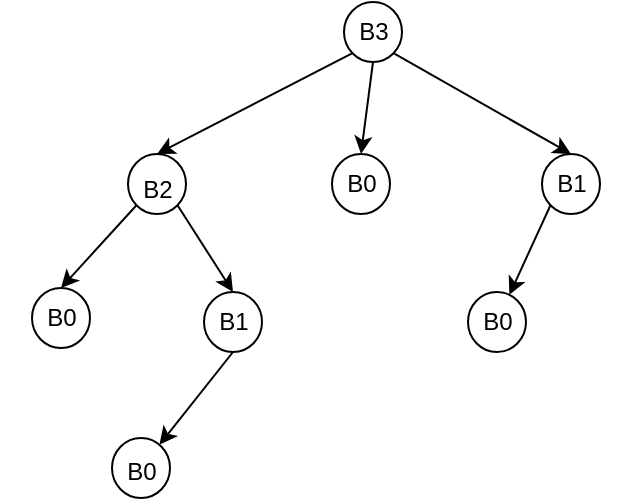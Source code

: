<mxfile version="16.5.3" type="github">
  <diagram id="zlLOG9Or9L5P5_C0e8p-" name="Page-1">
    <mxGraphModel dx="1038" dy="491" grid="0" gridSize="10" guides="1" tooltips="1" connect="1" arrows="1" fold="1" page="1" pageScale="1" pageWidth="827" pageHeight="1169" math="0" shadow="0">
      <root>
        <mxCell id="0" />
        <mxCell id="1" parent="0" />
        <mxCell id="uXigqeA88bS2lWBblAKE-9" style="rounded=0;orthogonalLoop=1;jettySize=auto;html=1;exitX=0;exitY=1;exitDx=0;exitDy=0;entryX=0.5;entryY=0;entryDx=0;entryDy=0;" edge="1" parent="1" source="uXigqeA88bS2lWBblAKE-1" target="uXigqeA88bS2lWBblAKE-2">
          <mxGeometry relative="1" as="geometry" />
        </mxCell>
        <mxCell id="uXigqeA88bS2lWBblAKE-10" style="edgeStyle=none;rounded=0;orthogonalLoop=1;jettySize=auto;html=1;exitX=0.5;exitY=1;exitDx=0;exitDy=0;entryX=0.5;entryY=0;entryDx=0;entryDy=0;" edge="1" parent="1" source="uXigqeA88bS2lWBblAKE-1" target="uXigqeA88bS2lWBblAKE-3">
          <mxGeometry relative="1" as="geometry" />
        </mxCell>
        <mxCell id="uXigqeA88bS2lWBblAKE-11" style="edgeStyle=none;rounded=0;orthogonalLoop=1;jettySize=auto;html=1;exitX=1;exitY=1;exitDx=0;exitDy=0;entryX=0.5;entryY=0;entryDx=0;entryDy=0;" edge="1" parent="1" source="uXigqeA88bS2lWBblAKE-1" target="uXigqeA88bS2lWBblAKE-4">
          <mxGeometry relative="1" as="geometry" />
        </mxCell>
        <mxCell id="uXigqeA88bS2lWBblAKE-1" value="" style="ellipse;whiteSpace=wrap;html=1;" vertex="1" parent="1">
          <mxGeometry x="344" y="75" width="29" height="30" as="geometry" />
        </mxCell>
        <mxCell id="uXigqeA88bS2lWBblAKE-12" style="edgeStyle=none;rounded=0;orthogonalLoop=1;jettySize=auto;html=1;exitX=0;exitY=1;exitDx=0;exitDy=0;entryX=0.5;entryY=0;entryDx=0;entryDy=0;" edge="1" parent="1" source="uXigqeA88bS2lWBblAKE-2" target="uXigqeA88bS2lWBblAKE-6">
          <mxGeometry relative="1" as="geometry" />
        </mxCell>
        <mxCell id="uXigqeA88bS2lWBblAKE-13" style="edgeStyle=none;rounded=0;orthogonalLoop=1;jettySize=auto;html=1;exitX=1;exitY=1;exitDx=0;exitDy=0;entryX=0.5;entryY=0;entryDx=0;entryDy=0;" edge="1" parent="1" source="uXigqeA88bS2lWBblAKE-2" target="uXigqeA88bS2lWBblAKE-7">
          <mxGeometry relative="1" as="geometry" />
        </mxCell>
        <mxCell id="uXigqeA88bS2lWBblAKE-2" value="" style="ellipse;whiteSpace=wrap;html=1;" vertex="1" parent="1">
          <mxGeometry x="236" y="151" width="29" height="30" as="geometry" />
        </mxCell>
        <mxCell id="uXigqeA88bS2lWBblAKE-3" value="" style="ellipse;whiteSpace=wrap;html=1;" vertex="1" parent="1">
          <mxGeometry x="338" y="151" width="29" height="30" as="geometry" />
        </mxCell>
        <mxCell id="uXigqeA88bS2lWBblAKE-15" style="edgeStyle=none;rounded=0;orthogonalLoop=1;jettySize=auto;html=1;exitX=0;exitY=1;exitDx=0;exitDy=0;" edge="1" parent="1" source="uXigqeA88bS2lWBblAKE-4" target="uXigqeA88bS2lWBblAKE-5">
          <mxGeometry relative="1" as="geometry" />
        </mxCell>
        <mxCell id="uXigqeA88bS2lWBblAKE-4" value="" style="ellipse;whiteSpace=wrap;html=1;" vertex="1" parent="1">
          <mxGeometry x="443" y="151" width="29" height="30" as="geometry" />
        </mxCell>
        <mxCell id="uXigqeA88bS2lWBblAKE-5" value="" style="ellipse;whiteSpace=wrap;html=1;" vertex="1" parent="1">
          <mxGeometry x="406" y="220" width="29" height="30" as="geometry" />
        </mxCell>
        <mxCell id="uXigqeA88bS2lWBblAKE-6" value="" style="ellipse;whiteSpace=wrap;html=1;" vertex="1" parent="1">
          <mxGeometry x="188" y="218" width="29" height="30" as="geometry" />
        </mxCell>
        <mxCell id="uXigqeA88bS2lWBblAKE-14" style="edgeStyle=none;rounded=0;orthogonalLoop=1;jettySize=auto;html=1;exitX=0.5;exitY=1;exitDx=0;exitDy=0;" edge="1" parent="1" source="uXigqeA88bS2lWBblAKE-7" target="uXigqeA88bS2lWBblAKE-8">
          <mxGeometry relative="1" as="geometry" />
        </mxCell>
        <mxCell id="uXigqeA88bS2lWBblAKE-7" value="" style="ellipse;whiteSpace=wrap;html=1;" vertex="1" parent="1">
          <mxGeometry x="274" y="220" width="29" height="30" as="geometry" />
        </mxCell>
        <mxCell id="uXigqeA88bS2lWBblAKE-8" value="" style="ellipse;whiteSpace=wrap;html=1;" vertex="1" parent="1">
          <mxGeometry x="228" y="293" width="29" height="30" as="geometry" />
        </mxCell>
        <mxCell id="uXigqeA88bS2lWBblAKE-16" value="B3" style="text;html=1;strokeColor=none;fillColor=none;align=center;verticalAlign=middle;whiteSpace=wrap;rounded=0;" vertex="1" parent="1">
          <mxGeometry x="328.5" y="75" width="60" height="30" as="geometry" />
        </mxCell>
        <mxCell id="uXigqeA88bS2lWBblAKE-17" value="B2" style="text;html=1;strokeColor=none;fillColor=none;align=center;verticalAlign=middle;whiteSpace=wrap;rounded=0;" vertex="1" parent="1">
          <mxGeometry x="220.5" y="154" width="60" height="30" as="geometry" />
        </mxCell>
        <mxCell id="uXigqeA88bS2lWBblAKE-18" value="B0" style="text;html=1;strokeColor=none;fillColor=none;align=center;verticalAlign=middle;whiteSpace=wrap;rounded=0;" vertex="1" parent="1">
          <mxGeometry x="322.5" y="151" width="60" height="30" as="geometry" />
        </mxCell>
        <mxCell id="uXigqeA88bS2lWBblAKE-19" value="B1" style="text;html=1;strokeColor=none;fillColor=none;align=center;verticalAlign=middle;whiteSpace=wrap;rounded=0;" vertex="1" parent="1">
          <mxGeometry x="427.5" y="151" width="60" height="30" as="geometry" />
        </mxCell>
        <mxCell id="uXigqeA88bS2lWBblAKE-20" value="B0" style="text;html=1;strokeColor=none;fillColor=none;align=center;verticalAlign=middle;whiteSpace=wrap;rounded=0;" vertex="1" parent="1">
          <mxGeometry x="390.5" y="220" width="60" height="30" as="geometry" />
        </mxCell>
        <mxCell id="uXigqeA88bS2lWBblAKE-21" value="B0" style="text;html=1;strokeColor=none;fillColor=none;align=center;verticalAlign=middle;whiteSpace=wrap;rounded=0;" vertex="1" parent="1">
          <mxGeometry x="172.5" y="218" width="60" height="30" as="geometry" />
        </mxCell>
        <mxCell id="uXigqeA88bS2lWBblAKE-22" value="B0" style="text;html=1;strokeColor=none;fillColor=none;align=center;verticalAlign=middle;whiteSpace=wrap;rounded=0;" vertex="1" parent="1">
          <mxGeometry x="212.5" y="295" width="60" height="30" as="geometry" />
        </mxCell>
        <mxCell id="uXigqeA88bS2lWBblAKE-23" value="B1" style="text;html=1;strokeColor=none;fillColor=none;align=center;verticalAlign=middle;whiteSpace=wrap;rounded=0;" vertex="1" parent="1">
          <mxGeometry x="258.5" y="220" width="60" height="30" as="geometry" />
        </mxCell>
      </root>
    </mxGraphModel>
  </diagram>
</mxfile>
